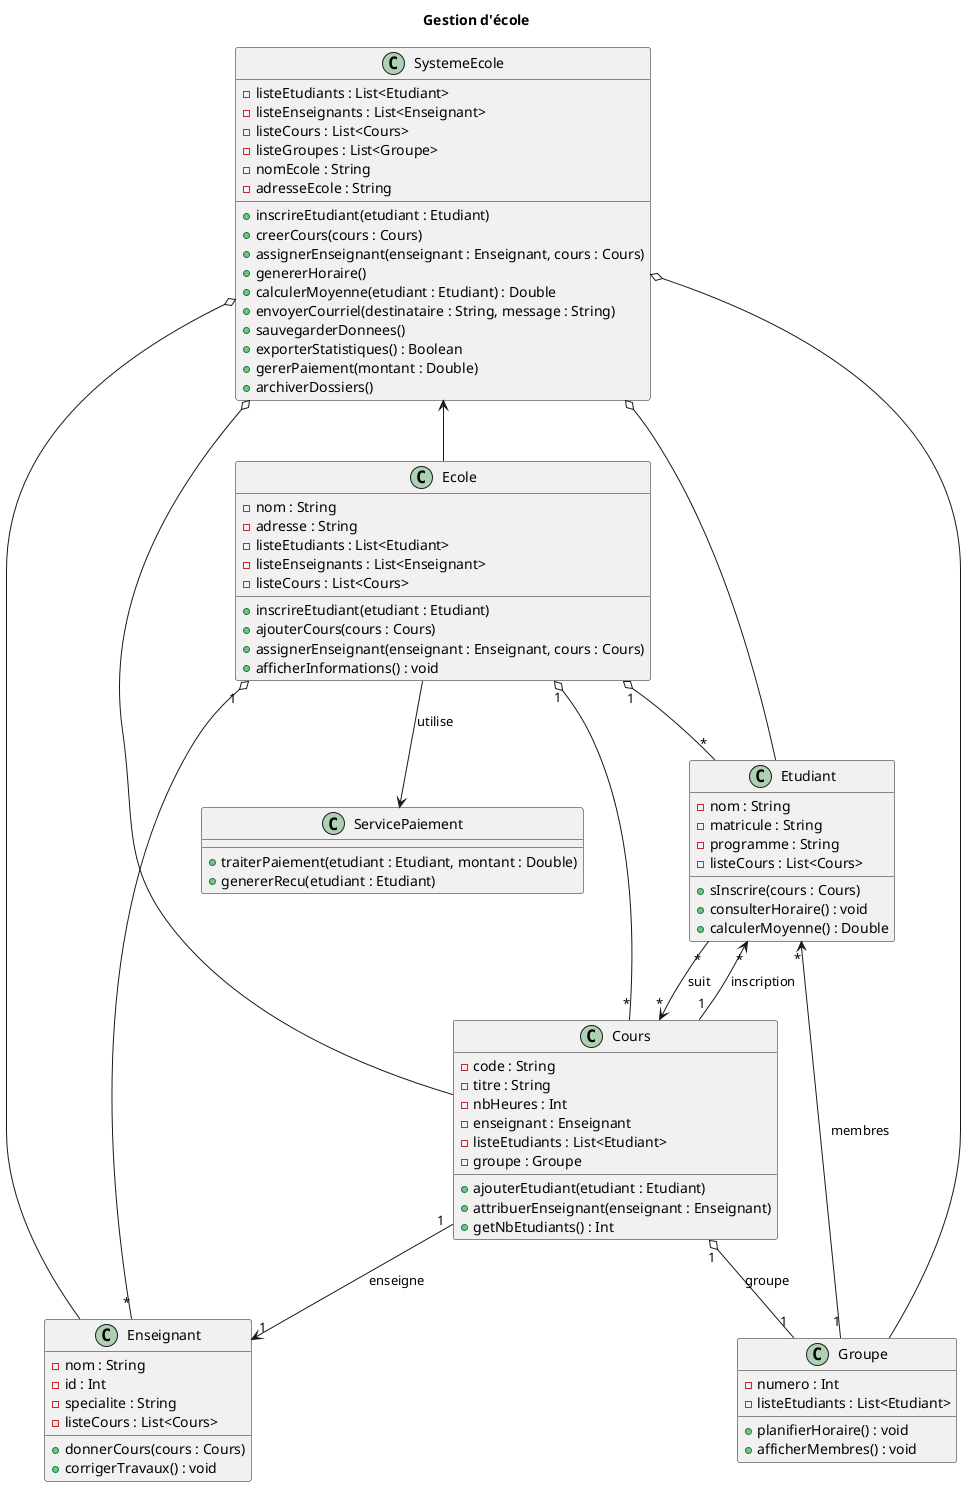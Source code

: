 @startuml
title "Gestion d'école"

' ========================
' Classes principales
' ========================

class Ecole {
  - nom : String
  - adresse : String
  - listeEtudiants : List<Etudiant>
  - listeEnseignants : List<Enseignant>
  - listeCours : List<Cours>
  + inscrireEtudiant(etudiant : Etudiant)
  + ajouterCours(cours : Cours)
  + assignerEnseignant(enseignant : Enseignant, cours : Cours)
  + afficherInformations() : void
}

class Etudiant {
  - nom : String
  - matricule : String
  - programme : String
  - listeCours : List<Cours>
  + sInscrire(cours : Cours)
  + consulterHoraire() : void
  + calculerMoyenne() : Double
}

class Enseignant {
  - nom : String
  - id : Int
  - specialite : String
  - listeCours : List<Cours>
  + donnerCours(cours : Cours)
  + corrigerTravaux() : void
}

class Cours {
  - code : String
  - titre : String
  - nbHeures : Int
  - enseignant : Enseignant
  - listeEtudiants : List<Etudiant>
  - groupe : Groupe
  + ajouterEtudiant(etudiant : Etudiant)
  + attribuerEnseignant(enseignant : Enseignant)
  + getNbEtudiants() : Int
}

class Groupe {
  - numero : Int
  - listeEtudiants : List<Etudiant>
  + planifierHoraire() : void
  + afficherMembres() : void
}

class ServicePaiement {
  + traiterPaiement(etudiant : Etudiant, montant : Double)
  + genererRecu(etudiant : Etudiant)
}

class SystemeEcole {
  - listeEtudiants : List<Etudiant>
  - listeEnseignants : List<Enseignant>
  - listeCours : List<Cours>
  - listeGroupes : List<Groupe>
  - nomEcole : String
  - adresseEcole : String
  + inscrireEtudiant(etudiant : Etudiant)
  + creerCours(cours : Cours)
  + assignerEnseignant(enseignant : Enseignant, cours : Cours)
  + genererHoraire()
  + calculerMoyenne(etudiant : Etudiant) : Double
  + envoyerCourriel(destinataire : String, message : String)
  + sauvegarderDonnees()
  + exporterStatistiques() : Boolean
  + gererPaiement(montant : Double)
  + archiverDossiers()
}

' ========================
' Liens UML
' ========================

' Une école agrège ses éléments principaux
Ecole "1" o-- "*" Etudiant
Ecole "1" o-- "*" Enseignant
Ecole "1" o-- "*" Cours

' Un cours est enseigné par un enseignant
Cours "1" --> "1" Enseignant : enseigne

' Un cours contient plusieurs étudiants inscrits
Cours "1" --> "*" Etudiant : inscription

' Un cours est associé à un groupe
Cours "1" o-- "1" Groupe : groupe

' Un groupe regroupe plusieurs étudiants
Groupe "1" --> "*" Etudiant : membres

' Un étudiant peut suivre plusieurs cours
Etudiant "*" --> "*" Cours : suit

' L’école dépend du service de paiement (non structurel)
' glisser une erreur de lien ici 
' Ecole ..> ServicePaiement : utilise 
Ecole --> ServicePaiement : utilise 

' SystemeEcole gère tout (mais à travers des agrégations, pas des dépendances)
SystemeEcole <-- Ecole
SystemeEcole o-- Etudiant
SystemeEcole o-- Enseignant
SystemeEcole o-- Cours
SystemeEcole o-- Groupe

@enduml
